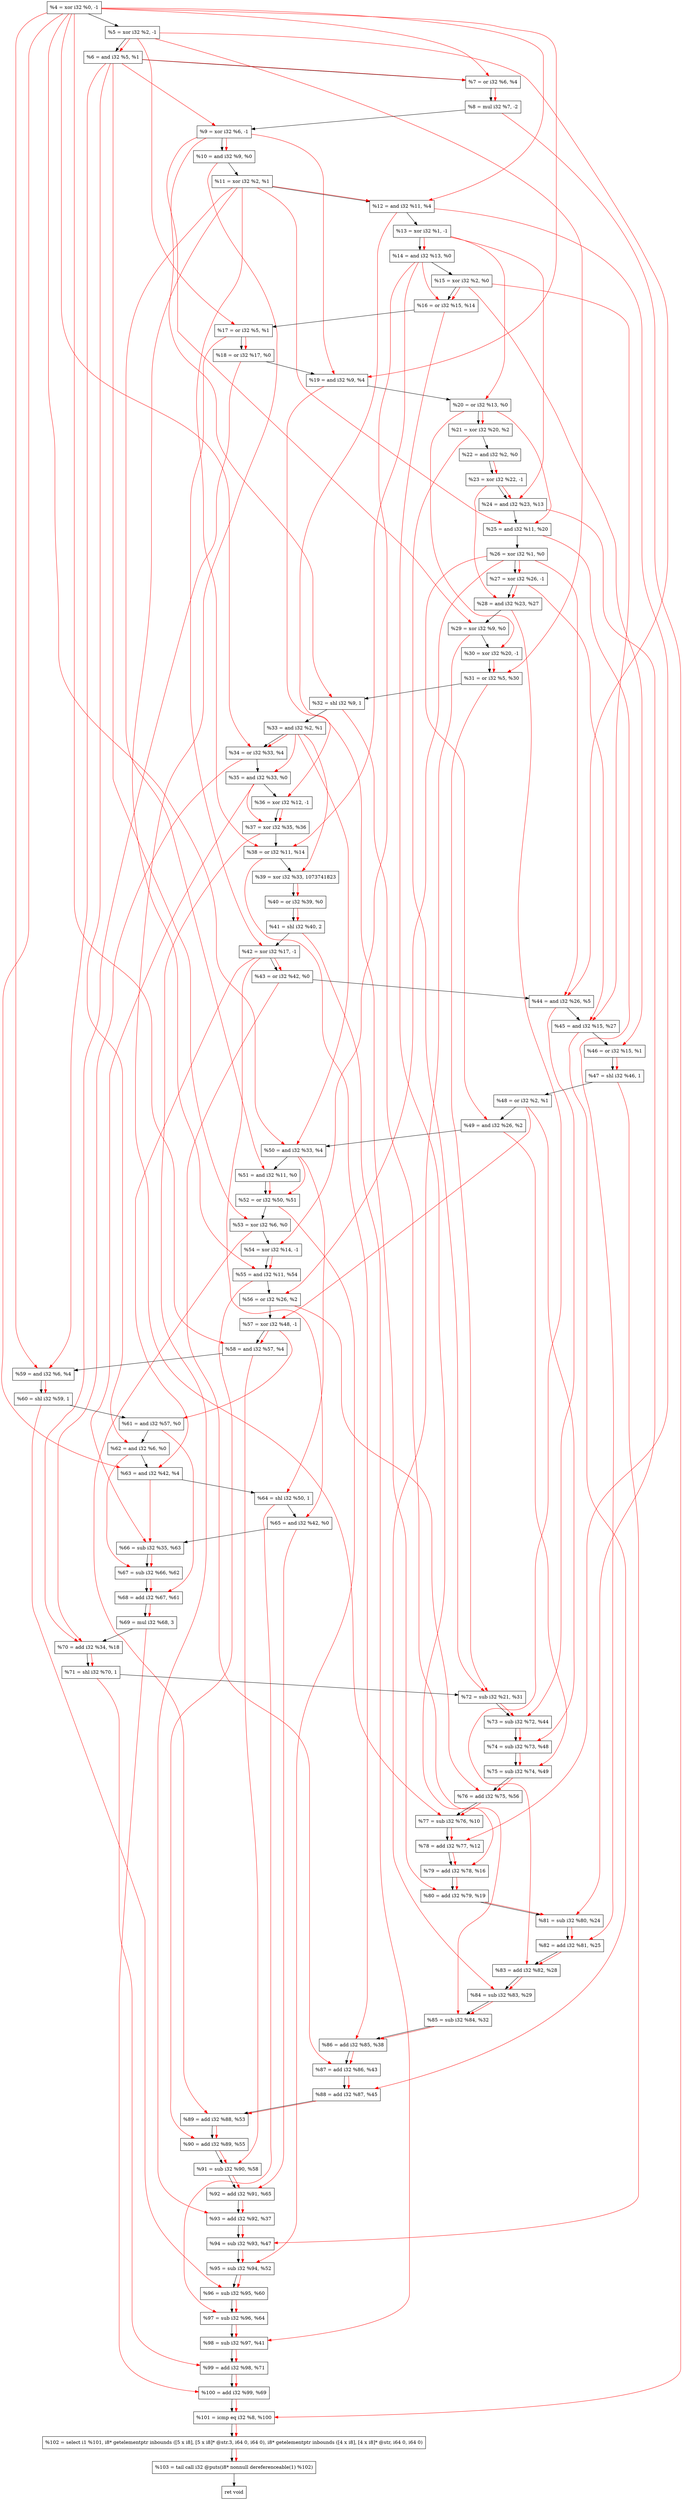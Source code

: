 digraph "DFG for'crackme' function" {
	Node0x18680d0[shape=record, label="  %4 = xor i32 %0, -1"];
	Node0x1868190[shape=record, label="  %5 = xor i32 %2, -1"];
	Node0x1868200[shape=record, label="  %6 = and i32 %5, %1"];
	Node0x1868270[shape=record, label="  %7 = or i32 %6, %4"];
	Node0x18682e0[shape=record, label="  %8 = mul i32 %7, -2"];
	Node0x1868350[shape=record, label="  %9 = xor i32 %6, -1"];
	Node0x18683c0[shape=record, label="  %10 = and i32 %9, %0"];
	Node0x1868430[shape=record, label="  %11 = xor i32 %2, %1"];
	Node0x18684a0[shape=record, label="  %12 = and i32 %11, %4"];
	Node0x1868510[shape=record, label="  %13 = xor i32 %1, -1"];
	Node0x1868580[shape=record, label="  %14 = and i32 %13, %0"];
	Node0x18685f0[shape=record, label="  %15 = xor i32 %2, %0"];
	Node0x1868660[shape=record, label="  %16 = or i32 %15, %14"];
	Node0x18686d0[shape=record, label="  %17 = or i32 %5, %1"];
	Node0x1868740[shape=record, label="  %18 = or i32 %17, %0"];
	Node0x18687b0[shape=record, label="  %19 = and i32 %9, %4"];
	Node0x1868820[shape=record, label="  %20 = or i32 %13, %0"];
	Node0x1868890[shape=record, label="  %21 = xor i32 %20, %2"];
	Node0x1868900[shape=record, label="  %22 = and i32 %2, %0"];
	Node0x1868970[shape=record, label="  %23 = xor i32 %22, -1"];
	Node0x18689e0[shape=record, label="  %24 = and i32 %23, %13"];
	Node0x1868a50[shape=record, label="  %25 = and i32 %11, %20"];
	Node0x1868ac0[shape=record, label="  %26 = xor i32 %1, %0"];
	Node0x1868b30[shape=record, label="  %27 = xor i32 %26, -1"];
	Node0x1868ba0[shape=record, label="  %28 = and i32 %23, %27"];
	Node0x1868c10[shape=record, label="  %29 = xor i32 %9, %0"];
	Node0x1868c80[shape=record, label="  %30 = xor i32 %20, -1"];
	Node0x1868cf0[shape=record, label="  %31 = or i32 %5, %30"];
	Node0x1868d90[shape=record, label="  %32 = shl i32 %9, 1"];
	Node0x1869010[shape=record, label="  %33 = and i32 %2, %1"];
	Node0x1869080[shape=record, label="  %34 = or i32 %33, %4"];
	Node0x18690f0[shape=record, label="  %35 = and i32 %33, %0"];
	Node0x1869160[shape=record, label="  %36 = xor i32 %12, -1"];
	Node0x18691d0[shape=record, label="  %37 = xor i32 %35, %36"];
	Node0x1869240[shape=record, label="  %38 = or i32 %11, %14"];
	Node0x18692e0[shape=record, label="  %39 = xor i32 %33, 1073741823"];
	Node0x1869350[shape=record, label="  %40 = or i32 %39, %0"];
	Node0x18693f0[shape=record, label="  %41 = shl i32 %40, 2"];
	Node0x1869460[shape=record, label="  %42 = xor i32 %17, -1"];
	Node0x18694d0[shape=record, label="  %43 = or i32 %42, %0"];
	Node0x1869540[shape=record, label="  %44 = and i32 %26, %5"];
	Node0x18695b0[shape=record, label="  %45 = and i32 %15, %27"];
	Node0x1869620[shape=record, label="  %46 = or i32 %15, %1"];
	Node0x1869690[shape=record, label="  %47 = shl i32 %46, 1"];
	Node0x1869700[shape=record, label="  %48 = or i32 %2, %1"];
	Node0x1869770[shape=record, label="  %49 = and i32 %26, %2"];
	Node0x18697e0[shape=record, label="  %50 = and i32 %33, %4"];
	Node0x1869850[shape=record, label="  %51 = and i32 %11, %0"];
	Node0x18698c0[shape=record, label="  %52 = or i32 %50, %51"];
	Node0x1869930[shape=record, label="  %53 = xor i32 %6, %0"];
	Node0x18699a0[shape=record, label="  %54 = xor i32 %14, -1"];
	Node0x1869a10[shape=record, label="  %55 = and i32 %11, %54"];
	Node0x1869a80[shape=record, label="  %56 = or i32 %26, %2"];
	Node0x1869af0[shape=record, label="  %57 = xor i32 %48, -1"];
	Node0x1869b60[shape=record, label="  %58 = and i32 %57, %4"];
	Node0x1869bd0[shape=record, label="  %59 = and i32 %6, %4"];
	Node0x1869c40[shape=record, label="  %60 = shl i32 %59, 1"];
	Node0x1869cb0[shape=record, label="  %61 = and i32 %57, %0"];
	Node0x1869d20[shape=record, label="  %62 = and i32 %6, %0"];
	Node0x1869d90[shape=record, label="  %63 = and i32 %42, %4"];
	Node0x1869e00[shape=record, label="  %64 = shl i32 %50, 1"];
	Node0x186a280[shape=record, label="  %65 = and i32 %42, %0"];
	Node0x186a2f0[shape=record, label="  %66 = sub i32 %35, %63"];
	Node0x186a360[shape=record, label="  %67 = sub i32 %66, %62"];
	Node0x186a3d0[shape=record, label="  %68 = add i32 %67, %61"];
	Node0x186a470[shape=record, label="  %69 = mul i32 %68, 3"];
	Node0x186a4e0[shape=record, label="  %70 = add i32 %34, %18"];
	Node0x186a550[shape=record, label="  %71 = shl i32 %70, 1"];
	Node0x186a5c0[shape=record, label="  %72 = sub i32 %21, %31"];
	Node0x186a630[shape=record, label="  %73 = sub i32 %72, %44"];
	Node0x186a6a0[shape=record, label="  %74 = sub i32 %73, %48"];
	Node0x186a710[shape=record, label="  %75 = sub i32 %74, %49"];
	Node0x186a780[shape=record, label="  %76 = add i32 %75, %56"];
	Node0x186a7f0[shape=record, label="  %77 = sub i32 %76, %10"];
	Node0x186a860[shape=record, label="  %78 = add i32 %77, %12"];
	Node0x186a8d0[shape=record, label="  %79 = add i32 %78, %16"];
	Node0x186a940[shape=record, label="  %80 = add i32 %79, %19"];
	Node0x186a9b0[shape=record, label="  %81 = sub i32 %80, %24"];
	Node0x186aa20[shape=record, label="  %82 = add i32 %81, %25"];
	Node0x186aa90[shape=record, label="  %83 = add i32 %82, %28"];
	Node0x186ab00[shape=record, label="  %84 = sub i32 %83, %29"];
	Node0x186ab70[shape=record, label="  %85 = sub i32 %84, %32"];
	Node0x186abe0[shape=record, label="  %86 = add i32 %85, %38"];
	Node0x186ac50[shape=record, label="  %87 = add i32 %86, %43"];
	Node0x186acc0[shape=record, label="  %88 = add i32 %87, %45"];
	Node0x186ad30[shape=record, label="  %89 = add i32 %88, %53"];
	Node0x186ada0[shape=record, label="  %90 = add i32 %89, %55"];
	Node0x186ae10[shape=record, label="  %91 = sub i32 %90, %58"];
	Node0x186ae80[shape=record, label="  %92 = add i32 %91, %65"];
	Node0x186aef0[shape=record, label="  %93 = add i32 %92, %37"];
	Node0x186af60[shape=record, label="  %94 = sub i32 %93, %47"];
	Node0x186afd0[shape=record, label="  %95 = sub i32 %94, %52"];
	Node0x186b040[shape=record, label="  %96 = sub i32 %95, %60"];
	Node0x186b0b0[shape=record, label="  %97 = sub i32 %96, %64"];
	Node0x186b120[shape=record, label="  %98 = sub i32 %97, %41"];
	Node0x186b190[shape=record, label="  %99 = add i32 %98, %71"];
	Node0x186b200[shape=record, label="  %100 = add i32 %99, %69"];
	Node0x186b270[shape=record, label="  %101 = icmp eq i32 %8, %100"];
	Node0x1808268[shape=record, label="  %102 = select i1 %101, i8* getelementptr inbounds ([5 x i8], [5 x i8]* @str.3, i64 0, i64 0), i8* getelementptr inbounds ([4 x i8], [4 x i8]* @str, i64 0, i64 0)"];
	Node0x186b500[shape=record, label="  %103 = tail call i32 @puts(i8* nonnull dereferenceable(1) %102)"];
	Node0x186b550[shape=record, label="  ret void"];
	Node0x18680d0 -> Node0x1868190;
	Node0x1868190 -> Node0x1868200;
	Node0x1868200 -> Node0x1868270;
	Node0x1868270 -> Node0x18682e0;
	Node0x18682e0 -> Node0x1868350;
	Node0x1868350 -> Node0x18683c0;
	Node0x18683c0 -> Node0x1868430;
	Node0x1868430 -> Node0x18684a0;
	Node0x18684a0 -> Node0x1868510;
	Node0x1868510 -> Node0x1868580;
	Node0x1868580 -> Node0x18685f0;
	Node0x18685f0 -> Node0x1868660;
	Node0x1868660 -> Node0x18686d0;
	Node0x18686d0 -> Node0x1868740;
	Node0x1868740 -> Node0x18687b0;
	Node0x18687b0 -> Node0x1868820;
	Node0x1868820 -> Node0x1868890;
	Node0x1868890 -> Node0x1868900;
	Node0x1868900 -> Node0x1868970;
	Node0x1868970 -> Node0x18689e0;
	Node0x18689e0 -> Node0x1868a50;
	Node0x1868a50 -> Node0x1868ac0;
	Node0x1868ac0 -> Node0x1868b30;
	Node0x1868b30 -> Node0x1868ba0;
	Node0x1868ba0 -> Node0x1868c10;
	Node0x1868c10 -> Node0x1868c80;
	Node0x1868c80 -> Node0x1868cf0;
	Node0x1868cf0 -> Node0x1868d90;
	Node0x1868d90 -> Node0x1869010;
	Node0x1869010 -> Node0x1869080;
	Node0x1869080 -> Node0x18690f0;
	Node0x18690f0 -> Node0x1869160;
	Node0x1869160 -> Node0x18691d0;
	Node0x18691d0 -> Node0x1869240;
	Node0x1869240 -> Node0x18692e0;
	Node0x18692e0 -> Node0x1869350;
	Node0x1869350 -> Node0x18693f0;
	Node0x18693f0 -> Node0x1869460;
	Node0x1869460 -> Node0x18694d0;
	Node0x18694d0 -> Node0x1869540;
	Node0x1869540 -> Node0x18695b0;
	Node0x18695b0 -> Node0x1869620;
	Node0x1869620 -> Node0x1869690;
	Node0x1869690 -> Node0x1869700;
	Node0x1869700 -> Node0x1869770;
	Node0x1869770 -> Node0x18697e0;
	Node0x18697e0 -> Node0x1869850;
	Node0x1869850 -> Node0x18698c0;
	Node0x18698c0 -> Node0x1869930;
	Node0x1869930 -> Node0x18699a0;
	Node0x18699a0 -> Node0x1869a10;
	Node0x1869a10 -> Node0x1869a80;
	Node0x1869a80 -> Node0x1869af0;
	Node0x1869af0 -> Node0x1869b60;
	Node0x1869b60 -> Node0x1869bd0;
	Node0x1869bd0 -> Node0x1869c40;
	Node0x1869c40 -> Node0x1869cb0;
	Node0x1869cb0 -> Node0x1869d20;
	Node0x1869d20 -> Node0x1869d90;
	Node0x1869d90 -> Node0x1869e00;
	Node0x1869e00 -> Node0x186a280;
	Node0x186a280 -> Node0x186a2f0;
	Node0x186a2f0 -> Node0x186a360;
	Node0x186a360 -> Node0x186a3d0;
	Node0x186a3d0 -> Node0x186a470;
	Node0x186a470 -> Node0x186a4e0;
	Node0x186a4e0 -> Node0x186a550;
	Node0x186a550 -> Node0x186a5c0;
	Node0x186a5c0 -> Node0x186a630;
	Node0x186a630 -> Node0x186a6a0;
	Node0x186a6a0 -> Node0x186a710;
	Node0x186a710 -> Node0x186a780;
	Node0x186a780 -> Node0x186a7f0;
	Node0x186a7f0 -> Node0x186a860;
	Node0x186a860 -> Node0x186a8d0;
	Node0x186a8d0 -> Node0x186a940;
	Node0x186a940 -> Node0x186a9b0;
	Node0x186a9b0 -> Node0x186aa20;
	Node0x186aa20 -> Node0x186aa90;
	Node0x186aa90 -> Node0x186ab00;
	Node0x186ab00 -> Node0x186ab70;
	Node0x186ab70 -> Node0x186abe0;
	Node0x186abe0 -> Node0x186ac50;
	Node0x186ac50 -> Node0x186acc0;
	Node0x186acc0 -> Node0x186ad30;
	Node0x186ad30 -> Node0x186ada0;
	Node0x186ada0 -> Node0x186ae10;
	Node0x186ae10 -> Node0x186ae80;
	Node0x186ae80 -> Node0x186aef0;
	Node0x186aef0 -> Node0x186af60;
	Node0x186af60 -> Node0x186afd0;
	Node0x186afd0 -> Node0x186b040;
	Node0x186b040 -> Node0x186b0b0;
	Node0x186b0b0 -> Node0x186b120;
	Node0x186b120 -> Node0x186b190;
	Node0x186b190 -> Node0x186b200;
	Node0x186b200 -> Node0x186b270;
	Node0x186b270 -> Node0x1808268;
	Node0x1808268 -> Node0x186b500;
	Node0x186b500 -> Node0x186b550;
edge [color=red]
	Node0x1868190 -> Node0x1868200;
	Node0x1868200 -> Node0x1868270;
	Node0x18680d0 -> Node0x1868270;
	Node0x1868270 -> Node0x18682e0;
	Node0x1868200 -> Node0x1868350;
	Node0x1868350 -> Node0x18683c0;
	Node0x1868430 -> Node0x18684a0;
	Node0x18680d0 -> Node0x18684a0;
	Node0x1868510 -> Node0x1868580;
	Node0x18685f0 -> Node0x1868660;
	Node0x1868580 -> Node0x1868660;
	Node0x1868190 -> Node0x18686d0;
	Node0x18686d0 -> Node0x1868740;
	Node0x1868350 -> Node0x18687b0;
	Node0x18680d0 -> Node0x18687b0;
	Node0x1868510 -> Node0x1868820;
	Node0x1868820 -> Node0x1868890;
	Node0x1868900 -> Node0x1868970;
	Node0x1868970 -> Node0x18689e0;
	Node0x1868510 -> Node0x18689e0;
	Node0x1868430 -> Node0x1868a50;
	Node0x1868820 -> Node0x1868a50;
	Node0x1868ac0 -> Node0x1868b30;
	Node0x1868970 -> Node0x1868ba0;
	Node0x1868b30 -> Node0x1868ba0;
	Node0x1868350 -> Node0x1868c10;
	Node0x1868820 -> Node0x1868c80;
	Node0x1868190 -> Node0x1868cf0;
	Node0x1868c80 -> Node0x1868cf0;
	Node0x1868350 -> Node0x1868d90;
	Node0x1869010 -> Node0x1869080;
	Node0x18680d0 -> Node0x1869080;
	Node0x1869010 -> Node0x18690f0;
	Node0x18684a0 -> Node0x1869160;
	Node0x18690f0 -> Node0x18691d0;
	Node0x1869160 -> Node0x18691d0;
	Node0x1868430 -> Node0x1869240;
	Node0x1868580 -> Node0x1869240;
	Node0x1869010 -> Node0x18692e0;
	Node0x18692e0 -> Node0x1869350;
	Node0x1869350 -> Node0x18693f0;
	Node0x18686d0 -> Node0x1869460;
	Node0x1869460 -> Node0x18694d0;
	Node0x1868ac0 -> Node0x1869540;
	Node0x1868190 -> Node0x1869540;
	Node0x18685f0 -> Node0x18695b0;
	Node0x1868b30 -> Node0x18695b0;
	Node0x18685f0 -> Node0x1869620;
	Node0x1869620 -> Node0x1869690;
	Node0x1868ac0 -> Node0x1869770;
	Node0x1869010 -> Node0x18697e0;
	Node0x18680d0 -> Node0x18697e0;
	Node0x1868430 -> Node0x1869850;
	Node0x18697e0 -> Node0x18698c0;
	Node0x1869850 -> Node0x18698c0;
	Node0x1868200 -> Node0x1869930;
	Node0x1868580 -> Node0x18699a0;
	Node0x1868430 -> Node0x1869a10;
	Node0x18699a0 -> Node0x1869a10;
	Node0x1868ac0 -> Node0x1869a80;
	Node0x1869700 -> Node0x1869af0;
	Node0x1869af0 -> Node0x1869b60;
	Node0x18680d0 -> Node0x1869b60;
	Node0x1868200 -> Node0x1869bd0;
	Node0x18680d0 -> Node0x1869bd0;
	Node0x1869bd0 -> Node0x1869c40;
	Node0x1869af0 -> Node0x1869cb0;
	Node0x1868200 -> Node0x1869d20;
	Node0x1869460 -> Node0x1869d90;
	Node0x18680d0 -> Node0x1869d90;
	Node0x18697e0 -> Node0x1869e00;
	Node0x1869460 -> Node0x186a280;
	Node0x18690f0 -> Node0x186a2f0;
	Node0x1869d90 -> Node0x186a2f0;
	Node0x186a2f0 -> Node0x186a360;
	Node0x1869d20 -> Node0x186a360;
	Node0x186a360 -> Node0x186a3d0;
	Node0x1869cb0 -> Node0x186a3d0;
	Node0x186a3d0 -> Node0x186a470;
	Node0x1869080 -> Node0x186a4e0;
	Node0x1868740 -> Node0x186a4e0;
	Node0x186a4e0 -> Node0x186a550;
	Node0x1868890 -> Node0x186a5c0;
	Node0x1868cf0 -> Node0x186a5c0;
	Node0x186a5c0 -> Node0x186a630;
	Node0x1869540 -> Node0x186a630;
	Node0x186a630 -> Node0x186a6a0;
	Node0x1869700 -> Node0x186a6a0;
	Node0x186a6a0 -> Node0x186a710;
	Node0x1869770 -> Node0x186a710;
	Node0x186a710 -> Node0x186a780;
	Node0x1869a80 -> Node0x186a780;
	Node0x186a780 -> Node0x186a7f0;
	Node0x18683c0 -> Node0x186a7f0;
	Node0x186a7f0 -> Node0x186a860;
	Node0x18684a0 -> Node0x186a860;
	Node0x186a860 -> Node0x186a8d0;
	Node0x1868660 -> Node0x186a8d0;
	Node0x186a8d0 -> Node0x186a940;
	Node0x18687b0 -> Node0x186a940;
	Node0x186a940 -> Node0x186a9b0;
	Node0x18689e0 -> Node0x186a9b0;
	Node0x186a9b0 -> Node0x186aa20;
	Node0x1868a50 -> Node0x186aa20;
	Node0x186aa20 -> Node0x186aa90;
	Node0x1868ba0 -> Node0x186aa90;
	Node0x186aa90 -> Node0x186ab00;
	Node0x1868c10 -> Node0x186ab00;
	Node0x186ab00 -> Node0x186ab70;
	Node0x1868d90 -> Node0x186ab70;
	Node0x186ab70 -> Node0x186abe0;
	Node0x1869240 -> Node0x186abe0;
	Node0x186abe0 -> Node0x186ac50;
	Node0x18694d0 -> Node0x186ac50;
	Node0x186ac50 -> Node0x186acc0;
	Node0x18695b0 -> Node0x186acc0;
	Node0x186acc0 -> Node0x186ad30;
	Node0x1869930 -> Node0x186ad30;
	Node0x186ad30 -> Node0x186ada0;
	Node0x1869a10 -> Node0x186ada0;
	Node0x186ada0 -> Node0x186ae10;
	Node0x1869b60 -> Node0x186ae10;
	Node0x186ae10 -> Node0x186ae80;
	Node0x186a280 -> Node0x186ae80;
	Node0x186ae80 -> Node0x186aef0;
	Node0x18691d0 -> Node0x186aef0;
	Node0x186aef0 -> Node0x186af60;
	Node0x1869690 -> Node0x186af60;
	Node0x186af60 -> Node0x186afd0;
	Node0x18698c0 -> Node0x186afd0;
	Node0x186afd0 -> Node0x186b040;
	Node0x1869c40 -> Node0x186b040;
	Node0x186b040 -> Node0x186b0b0;
	Node0x1869e00 -> Node0x186b0b0;
	Node0x186b0b0 -> Node0x186b120;
	Node0x18693f0 -> Node0x186b120;
	Node0x186b120 -> Node0x186b190;
	Node0x186a550 -> Node0x186b190;
	Node0x186b190 -> Node0x186b200;
	Node0x186a470 -> Node0x186b200;
	Node0x18682e0 -> Node0x186b270;
	Node0x186b200 -> Node0x186b270;
	Node0x186b270 -> Node0x1808268;
	Node0x1808268 -> Node0x186b500;
}
